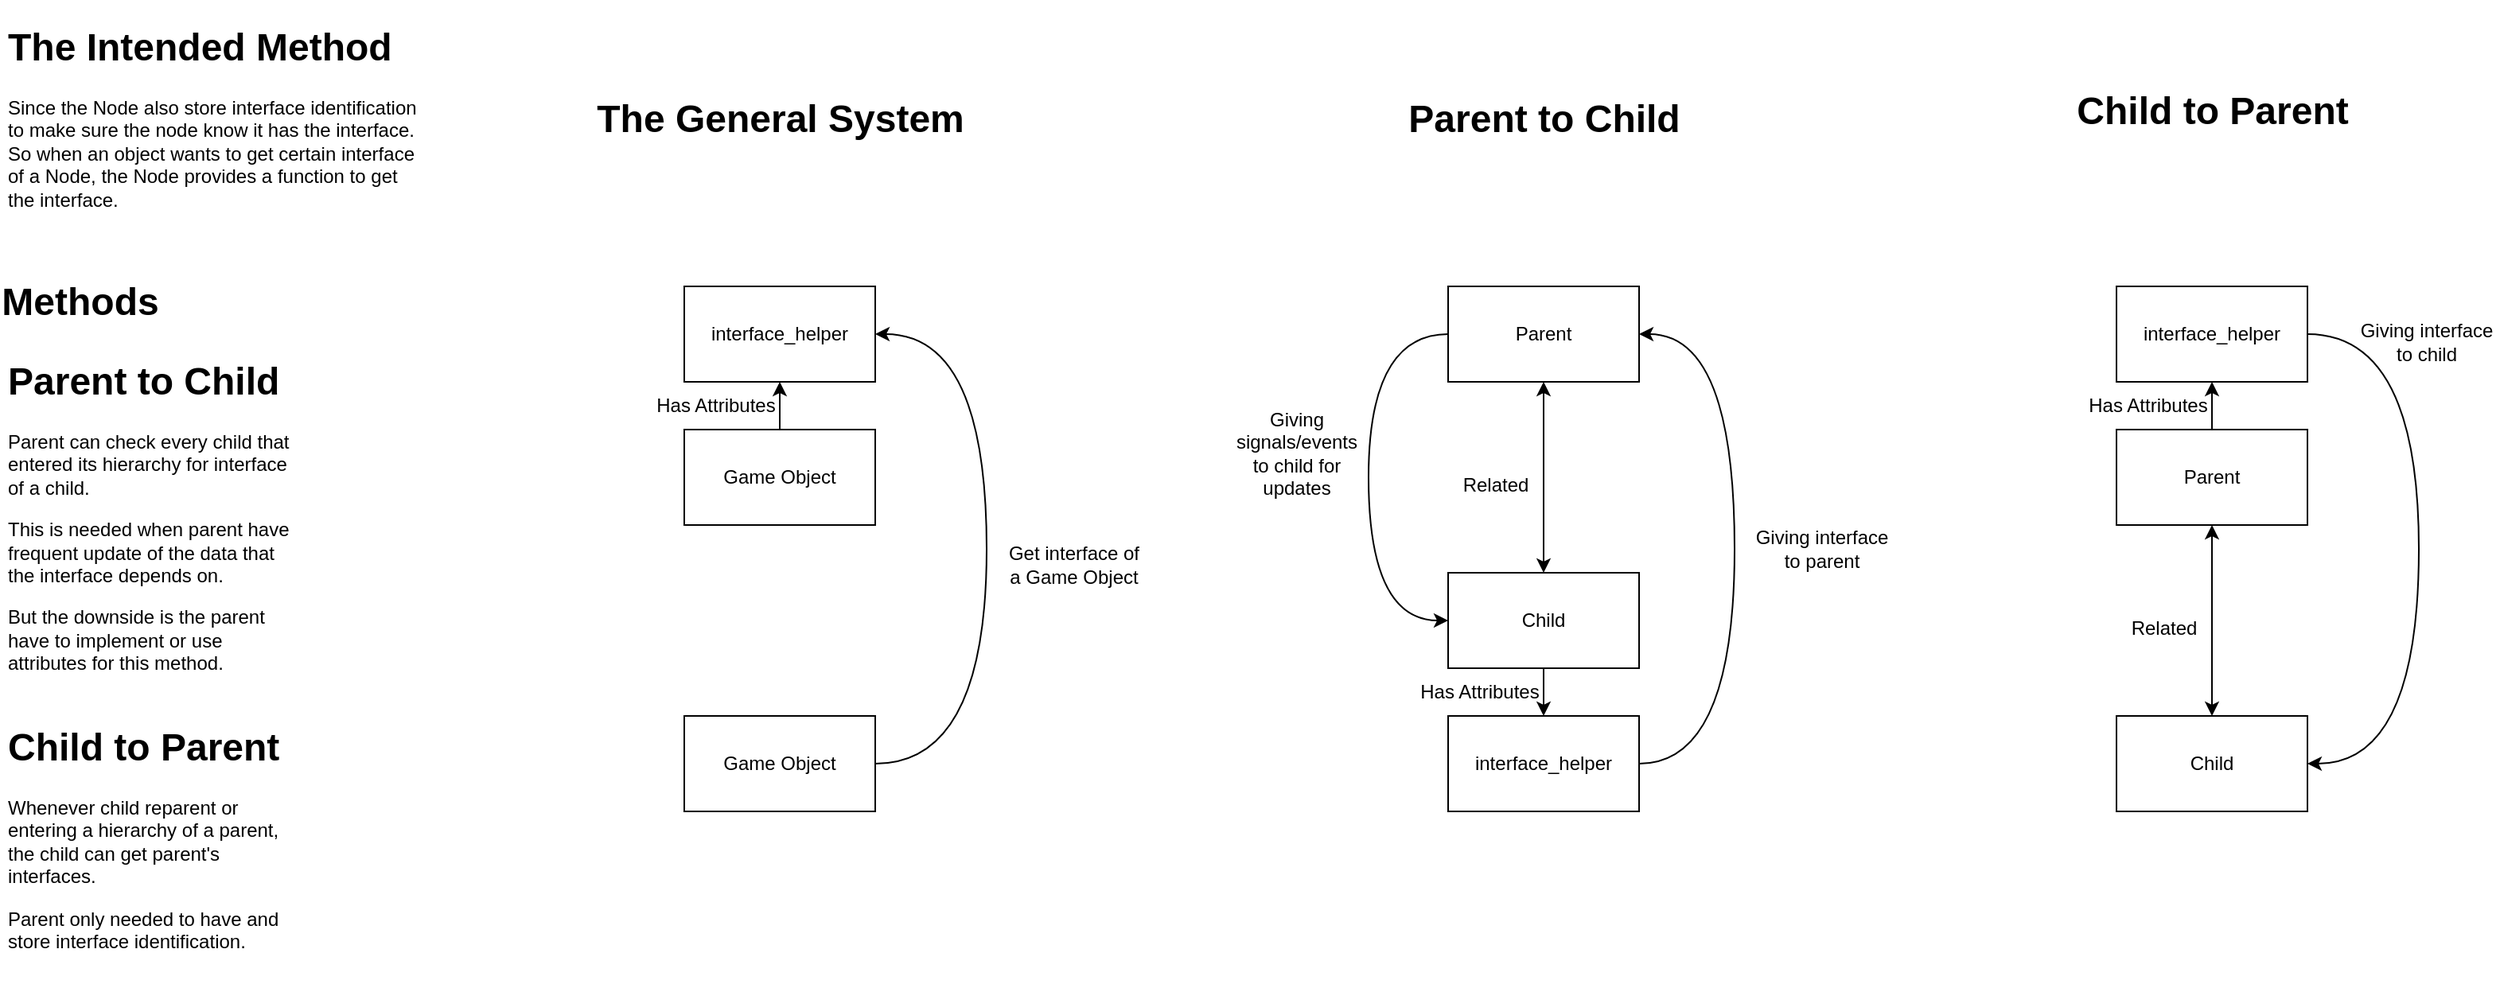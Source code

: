 <mxfile>
    <diagram id="RogmCeFpsFKtZlzvqZuk" name="Page-1">
        <mxGraphModel dx="967" dy="786" grid="1" gridSize="10" guides="1" tooltips="1" connect="1" arrows="1" fold="1" page="1" pageScale="1" pageWidth="850" pageHeight="1100" math="0" shadow="0">
            <root>
                <mxCell id="0"/>
                <mxCell id="1" parent="0"/>
                <mxCell id="2" value="&lt;h1&gt;Parent to Child&lt;/h1&gt;&lt;p&gt;Parent can check every child that entered its hierarchy for interface of a child.&lt;span style=&quot;background-color: initial;&quot;&gt;&amp;nbsp;&lt;/span&gt;&lt;/p&gt;&lt;p&gt;&lt;span style=&quot;background-color: initial;&quot;&gt;This is needed when parent have frequent update of the data that the interface depends on.&lt;/span&gt;&lt;/p&gt;&lt;p&gt;&lt;span style=&quot;background-color: initial;&quot;&gt;But the downside is the parent have to implement or use attributes for this method.&lt;/span&gt;&lt;/p&gt;" style="text;html=1;strokeColor=none;fillColor=none;spacing=5;spacingTop=-20;whiteSpace=wrap;overflow=hidden;rounded=0;" vertex="1" parent="1">
                    <mxGeometry x="60" y="290" width="190" height="210" as="geometry"/>
                </mxCell>
                <mxCell id="3" value="&lt;h1&gt;The Intended Method&lt;/h1&gt;&lt;p&gt;Since the Node also store interface identification to make sure the node know it has the interface. So when an object wants to get certain interface of a Node, the Node provides a function to get the interface.&lt;/p&gt;" style="text;html=1;strokeColor=none;fillColor=none;spacing=5;spacingTop=-20;whiteSpace=wrap;overflow=hidden;rounded=0;" vertex="1" parent="1">
                    <mxGeometry x="60" y="80" width="270" height="130" as="geometry"/>
                </mxCell>
                <mxCell id="4" value="Methods" style="text;strokeColor=none;fillColor=none;html=1;fontSize=24;fontStyle=1;verticalAlign=middle;align=center;" vertex="1" parent="1">
                    <mxGeometry x="60" y="240" width="100" height="40" as="geometry"/>
                </mxCell>
                <mxCell id="5" value="&lt;h1&gt;Child to Parent&lt;/h1&gt;&lt;p&gt;Whenever child reparent or entering a hierarchy of a parent, the child can get parent's interfaces.&lt;/p&gt;&lt;p&gt;Parent only needed to have and store interface identification.&lt;/p&gt;" style="text;html=1;strokeColor=none;fillColor=none;spacing=5;spacingTop=-20;whiteSpace=wrap;overflow=hidden;rounded=0;" vertex="1" parent="1">
                    <mxGeometry x="60" y="520" width="190" height="170" as="geometry"/>
                </mxCell>
                <mxCell id="7" value="The General System" style="text;strokeColor=none;fillColor=none;html=1;fontSize=24;fontStyle=1;verticalAlign=middle;align=center;" vertex="1" parent="1">
                    <mxGeometry x="500" y="125" width="100" height="40" as="geometry"/>
                </mxCell>
                <mxCell id="8" value="Game Object" style="rounded=0;whiteSpace=wrap;html=1;" vertex="1" parent="1">
                    <mxGeometry x="490" y="520" width="120" height="60" as="geometry"/>
                </mxCell>
                <mxCell id="10" value="Game Object" style="rounded=0;whiteSpace=wrap;html=1;" vertex="1" parent="1">
                    <mxGeometry x="490" y="340" width="120" height="60" as="geometry"/>
                </mxCell>
                <mxCell id="11" value="interface_helper" style="rounded=0;whiteSpace=wrap;html=1;" vertex="1" parent="1">
                    <mxGeometry x="490" y="250" width="120" height="60" as="geometry"/>
                </mxCell>
                <mxCell id="12" value="" style="endArrow=classic;html=1;" edge="1" parent="1" source="10" target="11">
                    <mxGeometry width="50" height="50" relative="1" as="geometry">
                        <mxPoint x="450" y="460" as="sourcePoint"/>
                        <mxPoint x="500" y="410" as="targetPoint"/>
                    </mxGeometry>
                </mxCell>
                <mxCell id="14" value="Has Attributes" style="text;html=1;strokeColor=none;fillColor=none;align=center;verticalAlign=middle;whiteSpace=wrap;rounded=0;" vertex="1" parent="1">
                    <mxGeometry x="470" y="310" width="80" height="30" as="geometry"/>
                </mxCell>
                <mxCell id="15" value="" style="endArrow=classic;html=1;edgeStyle=orthogonalEdgeStyle;curved=1;" edge="1" parent="1" source="8" target="11">
                    <mxGeometry width="50" height="50" relative="1" as="geometry">
                        <mxPoint x="450" y="450" as="sourcePoint"/>
                        <mxPoint x="500" y="400" as="targetPoint"/>
                        <Array as="points">
                            <mxPoint x="680" y="550"/>
                            <mxPoint x="680" y="280"/>
                        </Array>
                    </mxGeometry>
                </mxCell>
                <mxCell id="16" value="Get interface of a Game Object" style="text;html=1;strokeColor=none;fillColor=none;align=center;verticalAlign=middle;whiteSpace=wrap;rounded=0;" vertex="1" parent="1">
                    <mxGeometry x="690" y="410" width="90" height="30" as="geometry"/>
                </mxCell>
                <mxCell id="19" value="Parent to Child" style="text;strokeColor=none;fillColor=none;html=1;fontSize=24;fontStyle=1;verticalAlign=middle;align=center;" vertex="1" parent="1">
                    <mxGeometry x="980" y="125" width="100" height="40" as="geometry"/>
                </mxCell>
                <mxCell id="21" value="Child" style="rounded=0;whiteSpace=wrap;html=1;" vertex="1" parent="1">
                    <mxGeometry x="970" y="430" width="120" height="60" as="geometry"/>
                </mxCell>
                <mxCell id="22" value="Parent" style="rounded=0;whiteSpace=wrap;html=1;" vertex="1" parent="1">
                    <mxGeometry x="970" y="250" width="120" height="60" as="geometry"/>
                </mxCell>
                <mxCell id="27" value="Giving interface to parent" style="text;html=1;strokeColor=none;fillColor=none;align=center;verticalAlign=middle;whiteSpace=wrap;rounded=0;" vertex="1" parent="1">
                    <mxGeometry x="1160" y="400" width="90" height="30" as="geometry"/>
                </mxCell>
                <mxCell id="28" value="" style="endArrow=classic;html=1;curved=1;startArrow=classic;startFill=1;" edge="1" parent="1" source="21" target="22">
                    <mxGeometry width="50" height="50" relative="1" as="geometry">
                        <mxPoint x="790" y="320" as="sourcePoint"/>
                        <mxPoint x="840" y="270" as="targetPoint"/>
                    </mxGeometry>
                </mxCell>
                <mxCell id="29" value="Related" style="text;html=1;strokeColor=none;fillColor=none;align=center;verticalAlign=middle;whiteSpace=wrap;rounded=0;" vertex="1" parent="1">
                    <mxGeometry x="970" y="360" width="60" height="30" as="geometry"/>
                </mxCell>
                <mxCell id="31" value="" style="endArrow=classic;html=1;curved=1;edgeStyle=orthogonalEdgeStyle;startArrow=none;startFill=0;endFill=1;" edge="1" parent="1" source="22" target="21">
                    <mxGeometry width="50" height="50" relative="1" as="geometry">
                        <mxPoint x="790" y="320" as="sourcePoint"/>
                        <mxPoint x="840" y="270" as="targetPoint"/>
                        <Array as="points">
                            <mxPoint x="920" y="280"/>
                            <mxPoint x="920" y="460"/>
                        </Array>
                    </mxGeometry>
                </mxCell>
                <mxCell id="32" value="Giving signals/events to child for updates" style="text;html=1;strokeColor=none;fillColor=none;align=center;verticalAlign=middle;whiteSpace=wrap;rounded=0;" vertex="1" parent="1">
                    <mxGeometry x="830" y="340" width="90" height="30" as="geometry"/>
                </mxCell>
                <mxCell id="33" value="Child" style="rounded=0;whiteSpace=wrap;html=1;" vertex="1" parent="1">
                    <mxGeometry x="1390" y="520" width="120" height="60" as="geometry"/>
                </mxCell>
                <mxCell id="34" value="Parent" style="rounded=0;whiteSpace=wrap;html=1;" vertex="1" parent="1">
                    <mxGeometry x="1390" y="340" width="120" height="60" as="geometry"/>
                </mxCell>
                <mxCell id="35" value="interface_helper" style="rounded=0;whiteSpace=wrap;html=1;" vertex="1" parent="1">
                    <mxGeometry x="1390" y="250" width="120" height="60" as="geometry"/>
                </mxCell>
                <mxCell id="36" value="" style="endArrow=classic;html=1;" edge="1" parent="1" source="34" target="35">
                    <mxGeometry width="50" height="50" relative="1" as="geometry">
                        <mxPoint x="1350" y="460" as="sourcePoint"/>
                        <mxPoint x="1400" y="410" as="targetPoint"/>
                    </mxGeometry>
                </mxCell>
                <mxCell id="37" value="Has Attributes" style="text;html=1;strokeColor=none;fillColor=none;align=center;verticalAlign=middle;whiteSpace=wrap;rounded=0;" vertex="1" parent="1">
                    <mxGeometry x="1370" y="310" width="80" height="30" as="geometry"/>
                </mxCell>
                <mxCell id="38" value="" style="endArrow=none;html=1;edgeStyle=orthogonalEdgeStyle;curved=1;startArrow=classic;startFill=1;endFill=0;entryX=1;entryY=0.5;entryDx=0;entryDy=0;" edge="1" parent="1" source="33" target="35">
                    <mxGeometry width="50" height="50" relative="1" as="geometry">
                        <mxPoint x="1350" y="450" as="sourcePoint"/>
                        <mxPoint x="1400" y="400" as="targetPoint"/>
                        <Array as="points">
                            <mxPoint x="1580" y="550"/>
                            <mxPoint x="1580" y="280"/>
                        </Array>
                    </mxGeometry>
                </mxCell>
                <mxCell id="40" value="" style="endArrow=classic;html=1;curved=1;startArrow=classic;startFill=1;" edge="1" parent="1" source="33" target="34">
                    <mxGeometry width="50" height="50" relative="1" as="geometry">
                        <mxPoint x="1210" y="410" as="sourcePoint"/>
                        <mxPoint x="1260" y="360" as="targetPoint"/>
                    </mxGeometry>
                </mxCell>
                <mxCell id="41" value="Related" style="text;html=1;strokeColor=none;fillColor=none;align=center;verticalAlign=middle;whiteSpace=wrap;rounded=0;" vertex="1" parent="1">
                    <mxGeometry x="1390" y="450" width="60" height="30" as="geometry"/>
                </mxCell>
                <mxCell id="44" value="interface_helper" style="rounded=0;whiteSpace=wrap;html=1;" vertex="1" parent="1">
                    <mxGeometry x="970" y="520" width="120" height="60" as="geometry"/>
                </mxCell>
                <mxCell id="45" value="Has Attributes" style="text;html=1;strokeColor=none;fillColor=none;align=center;verticalAlign=middle;whiteSpace=wrap;rounded=0;" vertex="1" parent="1">
                    <mxGeometry x="950" y="490" width="80" height="30" as="geometry"/>
                </mxCell>
                <mxCell id="46" value="" style="endArrow=classic;html=1;curved=1;" edge="1" parent="1" source="21" target="44">
                    <mxGeometry width="50" height="50" relative="1" as="geometry">
                        <mxPoint x="940" y="390" as="sourcePoint"/>
                        <mxPoint x="990" y="340" as="targetPoint"/>
                    </mxGeometry>
                </mxCell>
                <mxCell id="49" value="" style="endArrow=classic;html=1;curved=1;shadow=0;edgeStyle=orthogonalEdgeStyle;" edge="1" parent="1" source="44" target="22">
                    <mxGeometry width="50" height="50" relative="1" as="geometry">
                        <mxPoint x="1340" y="480" as="sourcePoint"/>
                        <mxPoint x="1390" y="430" as="targetPoint"/>
                        <Array as="points">
                            <mxPoint x="1150" y="550"/>
                            <mxPoint x="1150" y="280"/>
                        </Array>
                    </mxGeometry>
                </mxCell>
                <mxCell id="50" value="Giving interface to child" style="text;html=1;strokeColor=none;fillColor=none;align=center;verticalAlign=middle;whiteSpace=wrap;rounded=0;" vertex="1" parent="1">
                    <mxGeometry x="1540" y="270" width="90" height="30" as="geometry"/>
                </mxCell>
                <mxCell id="51" value="Child to Parent" style="text;strokeColor=none;fillColor=none;html=1;fontSize=24;fontStyle=1;verticalAlign=middle;align=center;" vertex="1" parent="1">
                    <mxGeometry x="1400" y="120" width="100" height="40" as="geometry"/>
                </mxCell>
            </root>
        </mxGraphModel>
    </diagram>
</mxfile>